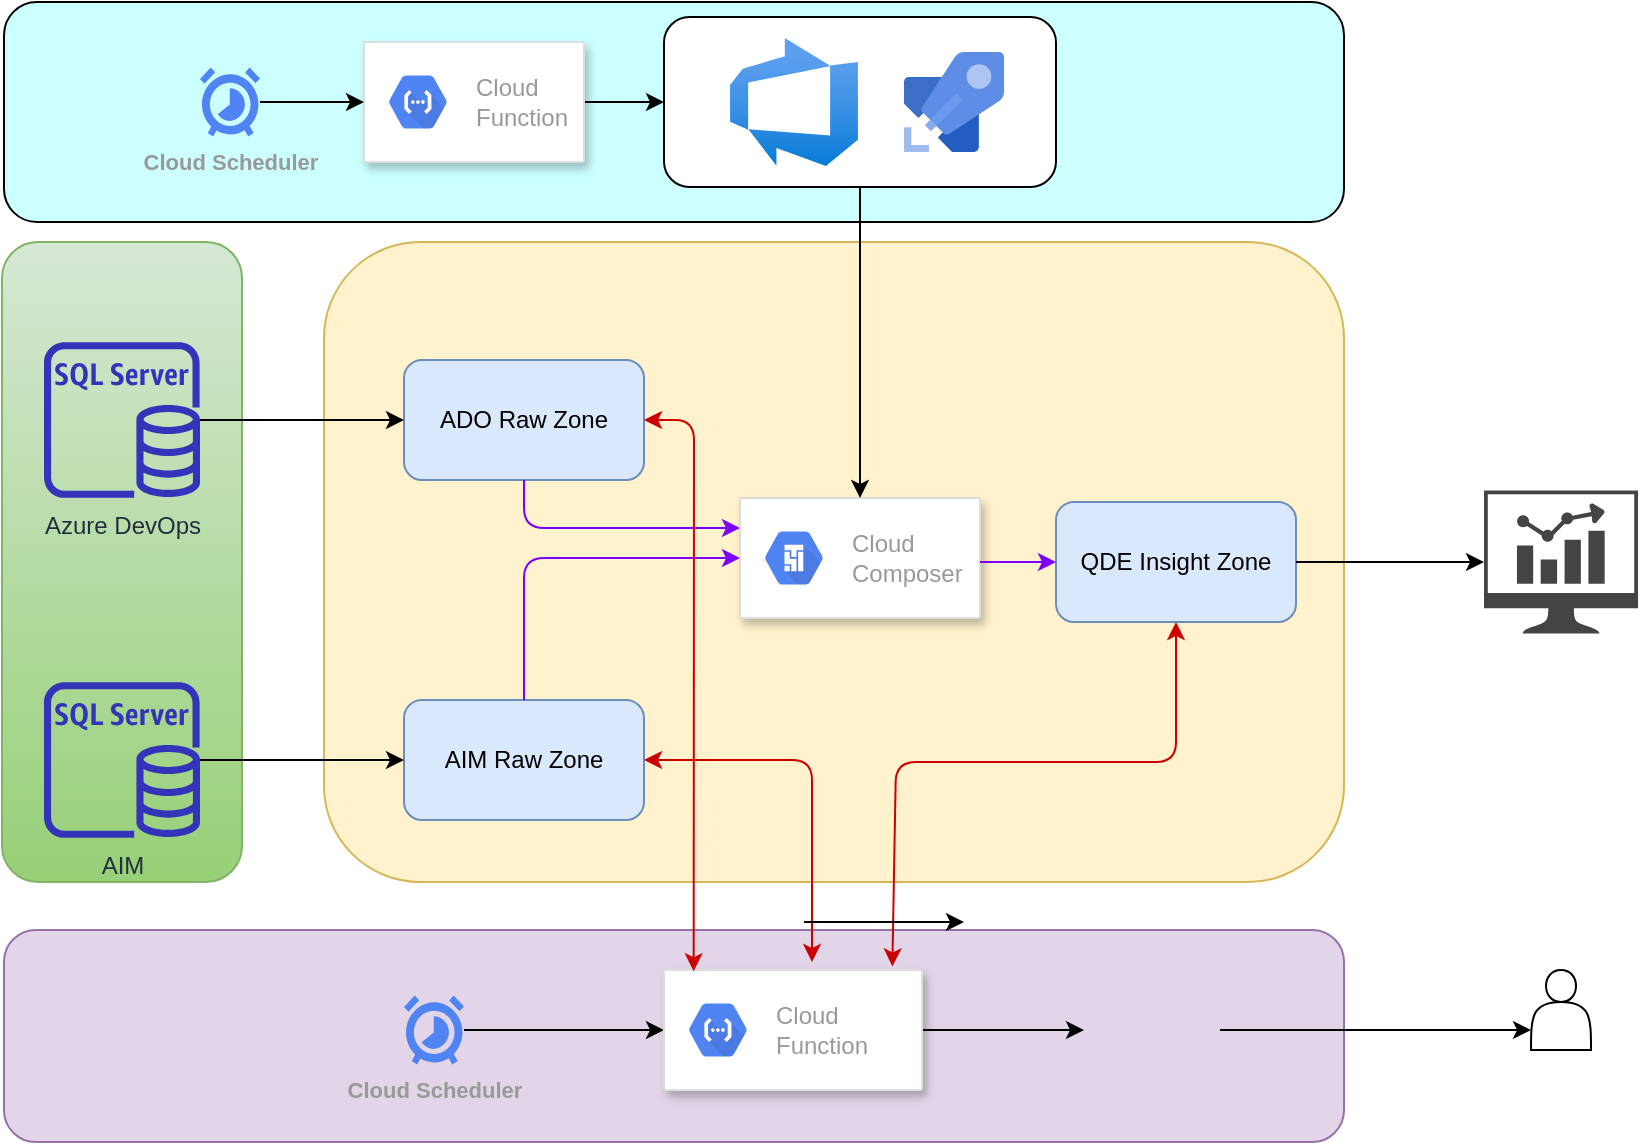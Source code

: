 <mxfile version="20.7.3" type="github">
  <diagram id="429hA1Kqt_Is7c8gla72" name="Page-1">
    <mxGraphModel dx="1647" dy="895" grid="1" gridSize="10" guides="1" tooltips="1" connect="1" arrows="1" fold="1" page="1" pageScale="1" pageWidth="827" pageHeight="1169" math="0" shadow="0">
      <root>
        <mxCell id="0" />
        <mxCell id="1" parent="0" />
        <mxCell id="AEHtjtleVQ5ihHSGOXC3-55" value="" style="rounded=1;whiteSpace=wrap;html=1;shadow=0;glass=0;sketch=0;fillColor=#CCFFFF;" parent="1" vertex="1">
          <mxGeometry x="10" width="670" height="110" as="geometry" />
        </mxCell>
        <mxCell id="AEHtjtleVQ5ihHSGOXC3-54" value="" style="rounded=1;whiteSpace=wrap;html=1;shadow=0;glass=0;sketch=0;fillColor=#e1d5e7;strokeColor=#9673a6;" parent="1" vertex="1">
          <mxGeometry x="10" y="464" width="670" height="106" as="geometry" />
        </mxCell>
        <mxCell id="AEHtjtleVQ5ihHSGOXC3-53" value="" style="rounded=1;whiteSpace=wrap;html=1;shadow=0;glass=0;sketch=0;gradientColor=#97d077;fillColor=#d5e8d4;strokeColor=#82b366;" parent="1" vertex="1">
          <mxGeometry x="9" y="120" width="120" height="320" as="geometry" />
        </mxCell>
        <mxCell id="AEHtjtleVQ5ihHSGOXC3-23" value="" style="rounded=1;whiteSpace=wrap;html=1;glass=0;shadow=0;sketch=0;" parent="1" vertex="1">
          <mxGeometry x="340" y="7.5" width="196" height="85" as="geometry" />
        </mxCell>
        <object label="Azure DevOps" id="AEHtjtleVQ5ihHSGOXC3-3">
          <mxCell style="outlineConnect=0;fontColor=#232F3E;gradientColor=none;fillColor=#3334B9;strokeColor=none;dashed=0;verticalLabelPosition=bottom;verticalAlign=top;align=center;html=1;fontSize=12;fontStyle=0;aspect=fixed;pointerEvents=1;shape=mxgraph.aws4.rds_sql_server_instance;" parent="1" vertex="1">
            <mxGeometry x="30" y="170" width="78" height="78" as="geometry" />
          </mxCell>
        </object>
        <object label="AIM" id="AEHtjtleVQ5ihHSGOXC3-4">
          <mxCell style="outlineConnect=0;fontColor=#232F3E;gradientColor=none;fillColor=#3334B9;strokeColor=none;dashed=0;verticalLabelPosition=bottom;verticalAlign=top;align=center;html=1;fontSize=12;fontStyle=0;aspect=fixed;pointerEvents=1;shape=mxgraph.aws4.rds_sql_server_instance;" parent="1" vertex="1">
            <mxGeometry x="30" y="340" width="78" height="78" as="geometry" />
          </mxCell>
        </object>
        <mxCell id="AEHtjtleVQ5ihHSGOXC3-5" value="" style="rounded=1;whiteSpace=wrap;html=1;fillColor=#fff2cc;strokeColor=#d6b656;" parent="1" vertex="1">
          <mxGeometry x="170" y="120" width="510" height="320" as="geometry" />
        </mxCell>
        <mxCell id="AEHtjtleVQ5ihHSGOXC3-6" value="ADO Raw Zone" style="rounded=1;whiteSpace=wrap;html=1;fillColor=#dae8fc;strokeColor=#6c8ebf;" parent="1" vertex="1">
          <mxGeometry x="210" y="179" width="120" height="60" as="geometry" />
        </mxCell>
        <mxCell id="AEHtjtleVQ5ihHSGOXC3-7" value="AIM Raw Zone" style="rounded=1;whiteSpace=wrap;html=1;fillColor=#dae8fc;strokeColor=#6c8ebf;" parent="1" vertex="1">
          <mxGeometry x="210" y="349" width="120" height="60" as="geometry" />
        </mxCell>
        <mxCell id="AEHtjtleVQ5ihHSGOXC3-8" value="" style="endArrow=classic;html=1;" parent="1" source="AEHtjtleVQ5ihHSGOXC3-4" target="AEHtjtleVQ5ihHSGOXC3-7" edge="1">
          <mxGeometry width="50" height="50" relative="1" as="geometry">
            <mxPoint x="340" y="320" as="sourcePoint" />
            <mxPoint x="390" y="270" as="targetPoint" />
          </mxGeometry>
        </mxCell>
        <mxCell id="AEHtjtleVQ5ihHSGOXC3-9" value="" style="edgeStyle=orthogonalEdgeStyle;rounded=0;orthogonalLoop=1;jettySize=auto;html=1;" parent="1" source="AEHtjtleVQ5ihHSGOXC3-3" edge="1">
          <mxGeometry relative="1" as="geometry">
            <mxPoint x="210" y="209" as="targetPoint" />
          </mxGeometry>
        </mxCell>
        <mxCell id="AEHtjtleVQ5ihHSGOXC3-10" value="QDE Insight Zone" style="rounded=1;whiteSpace=wrap;html=1;fillColor=#dae8fc;strokeColor=#6c8ebf;" parent="1" vertex="1">
          <mxGeometry x="536" y="250" width="120" height="60" as="geometry" />
        </mxCell>
        <mxCell id="AEHtjtleVQ5ihHSGOXC3-11" value="" style="endArrow=classic;html=1;exitX=0.5;exitY=1;exitDx=0;exitDy=0;entryX=0;entryY=0.25;entryDx=0;entryDy=0;gradientColor=#d5739d;fillColor=#e6d0de;strokeColor=#7E00FC;" parent="1" source="AEHtjtleVQ5ihHSGOXC3-6" target="AEHtjtleVQ5ihHSGOXC3-24" edge="1">
          <mxGeometry width="50" height="50" relative="1" as="geometry">
            <mxPoint x="340" y="320" as="sourcePoint" />
            <mxPoint x="390" y="270" as="targetPoint" />
            <Array as="points">
              <mxPoint x="270" y="263" />
            </Array>
          </mxGeometry>
        </mxCell>
        <mxCell id="AEHtjtleVQ5ihHSGOXC3-12" value="" style="endArrow=classic;html=1;exitX=0.5;exitY=0;exitDx=0;exitDy=0;entryX=0;entryY=0.5;entryDx=0;entryDy=0;gradientColor=#d5739d;fillColor=#e6d0de;strokeColor=#7E00FC;" parent="1" source="AEHtjtleVQ5ihHSGOXC3-7" target="AEHtjtleVQ5ihHSGOXC3-24" edge="1">
          <mxGeometry width="50" height="50" relative="1" as="geometry">
            <mxPoint x="340" y="320" as="sourcePoint" />
            <mxPoint x="390" y="270" as="targetPoint" />
            <Array as="points">
              <mxPoint x="270" y="278" />
            </Array>
          </mxGeometry>
        </mxCell>
        <mxCell id="AEHtjtleVQ5ihHSGOXC3-21" style="edgeStyle=orthogonalEdgeStyle;rounded=0;orthogonalLoop=1;jettySize=auto;html=1;" parent="1" source="AEHtjtleVQ5ihHSGOXC3-16" edge="1">
          <mxGeometry relative="1" as="geometry">
            <mxPoint x="340" y="50" as="targetPoint" />
          </mxGeometry>
        </mxCell>
        <mxCell id="AEHtjtleVQ5ihHSGOXC3-16" value="" style="strokeColor=#dddddd;shadow=1;strokeWidth=1;rounded=1;absoluteArcSize=1;arcSize=2;" parent="1" vertex="1">
          <mxGeometry x="190" y="20" width="110" height="60" as="geometry" />
        </mxCell>
        <mxCell id="AEHtjtleVQ5ihHSGOXC3-17" value="Cloud&lt;br&gt;Function" style="dashed=0;connectable=0;html=1;fillColor=#5184F3;strokeColor=none;shape=mxgraph.gcp2.hexIcon;prIcon=cloud_functions;part=1;labelPosition=right;verticalLabelPosition=middle;align=left;verticalAlign=middle;spacingLeft=5;fontColor=#999999;fontSize=12;" parent="AEHtjtleVQ5ihHSGOXC3-16" vertex="1">
          <mxGeometry y="0.5" width="44" height="39" relative="1" as="geometry">
            <mxPoint x="5" y="-19.5" as="offset" />
          </mxGeometry>
        </mxCell>
        <mxCell id="AEHtjtleVQ5ihHSGOXC3-19" style="edgeStyle=orthogonalEdgeStyle;rounded=0;orthogonalLoop=1;jettySize=auto;html=1;entryX=0;entryY=0.5;entryDx=0;entryDy=0;" parent="1" source="AEHtjtleVQ5ihHSGOXC3-18" target="AEHtjtleVQ5ihHSGOXC3-16" edge="1">
          <mxGeometry relative="1" as="geometry" />
        </mxCell>
        <mxCell id="AEHtjtleVQ5ihHSGOXC3-18" value="Cloud Scheduler" style="html=1;fillColor=#5184F3;strokeColor=none;verticalAlign=top;labelPosition=center;verticalLabelPosition=bottom;align=center;fontSize=11;fontStyle=1;fontColor=#999999;shape=mxgraph.gcp2.cloud_scheduler" parent="1" vertex="1">
          <mxGeometry x="108" y="32.75" width="30" height="34.5" as="geometry" />
        </mxCell>
        <mxCell id="AEHtjtleVQ5ihHSGOXC3-20" value="" style="aspect=fixed;html=1;points=[];align=center;image;fontSize=12;image=img/lib/azure2/devops/Azure_DevOps.svg;" parent="1" vertex="1">
          <mxGeometry x="373" y="18" width="64" height="64" as="geometry" />
        </mxCell>
        <mxCell id="AEHtjtleVQ5ihHSGOXC3-22" value="" style="aspect=fixed;html=1;points=[];align=center;image;fontSize=12;image=img/lib/mscae/Azure_Pipelines.svg;" parent="1" vertex="1">
          <mxGeometry x="460" y="25" width="50" height="50" as="geometry" />
        </mxCell>
        <mxCell id="AEHtjtleVQ5ihHSGOXC3-24" value="" style="strokeColor=#dddddd;shadow=1;strokeWidth=1;rounded=1;absoluteArcSize=1;arcSize=2;glass=0;sketch=0;" parent="1" vertex="1">
          <mxGeometry x="378" y="248" width="120" height="60" as="geometry" />
        </mxCell>
        <mxCell id="AEHtjtleVQ5ihHSGOXC3-25" value="Cloud&#xa;Composer" style="dashed=0;connectable=0;html=1;fillColor=#5184F3;strokeColor=none;shape=mxgraph.gcp2.hexIcon;prIcon=cloud_composer;part=1;labelPosition=right;verticalLabelPosition=middle;align=left;verticalAlign=middle;spacingLeft=5;fontColor=#999999;fontSize=12;" parent="AEHtjtleVQ5ihHSGOXC3-24" vertex="1">
          <mxGeometry y="0.5" width="44" height="39" relative="1" as="geometry">
            <mxPoint x="5" y="-19.5" as="offset" />
          </mxGeometry>
        </mxCell>
        <mxCell id="AEHtjtleVQ5ihHSGOXC3-26" value="" style="endArrow=classic;html=1;exitX=0.5;exitY=1;exitDx=0;exitDy=0;entryX=0.5;entryY=0;entryDx=0;entryDy=0;" parent="1" source="AEHtjtleVQ5ihHSGOXC3-23" target="AEHtjtleVQ5ihHSGOXC3-24" edge="1">
          <mxGeometry width="50" height="50" relative="1" as="geometry">
            <mxPoint x="340" y="320" as="sourcePoint" />
            <mxPoint x="390" y="270" as="targetPoint" />
          </mxGeometry>
        </mxCell>
        <mxCell id="AEHtjtleVQ5ihHSGOXC3-29" value="" style="endArrow=classic;html=1;exitX=1;exitY=0.533;exitDx=0;exitDy=0;exitPerimeter=0;entryX=0;entryY=0.5;entryDx=0;entryDy=0;gradientColor=#d5739d;fillColor=#e6d0de;strokeColor=#7E00FC;" parent="1" source="AEHtjtleVQ5ihHSGOXC3-24" target="AEHtjtleVQ5ihHSGOXC3-10" edge="1">
          <mxGeometry width="50" height="50" relative="1" as="geometry">
            <mxPoint x="498" y="289" as="sourcePoint" />
            <mxPoint x="548" y="239" as="targetPoint" />
          </mxGeometry>
        </mxCell>
        <mxCell id="AEHtjtleVQ5ihHSGOXC3-30" value="" style="pointerEvents=1;shadow=0;dashed=0;html=1;strokeColor=none;fillColor=#434445;aspect=fixed;labelPosition=center;verticalLabelPosition=bottom;verticalAlign=top;align=center;outlineConnect=0;shape=mxgraph.vvd.nsx_dashboard;rounded=0;glass=0;sketch=0;" parent="1" vertex="1">
          <mxGeometry x="750" y="244.19" width="77.02" height="71.62" as="geometry" />
        </mxCell>
        <mxCell id="AEHtjtleVQ5ihHSGOXC3-31" style="edgeStyle=orthogonalEdgeStyle;rounded=0;orthogonalLoop=1;jettySize=auto;html=1;exitX=1;exitY=0.5;exitDx=0;exitDy=0;" parent="1" source="AEHtjtleVQ5ihHSGOXC3-10" target="AEHtjtleVQ5ihHSGOXC3-30" edge="1">
          <mxGeometry relative="1" as="geometry">
            <Array as="points" />
          </mxGeometry>
        </mxCell>
        <mxCell id="AEHtjtleVQ5ihHSGOXC3-35" style="edgeStyle=orthogonalEdgeStyle;rounded=0;orthogonalLoop=1;jettySize=auto;html=1;" parent="1" source="AEHtjtleVQ5ihHSGOXC3-32" target="AEHtjtleVQ5ihHSGOXC3-33" edge="1">
          <mxGeometry relative="1" as="geometry" />
        </mxCell>
        <mxCell id="AEHtjtleVQ5ihHSGOXC3-32" value="Cloud Scheduler" style="html=1;fillColor=#5184F3;strokeColor=none;verticalAlign=top;labelPosition=center;verticalLabelPosition=bottom;align=center;fontSize=11;fontStyle=1;fontColor=#999999;shape=mxgraph.gcp2.cloud_scheduler" parent="1" vertex="1">
          <mxGeometry x="210" y="496.75" width="30" height="34.5" as="geometry" />
        </mxCell>
        <mxCell id="AEHtjtleVQ5ihHSGOXC3-41" style="edgeStyle=orthogonalEdgeStyle;rounded=0;orthogonalLoop=1;jettySize=auto;html=1;" parent="1" source="AEHtjtleVQ5ihHSGOXC3-33" target="AEHtjtleVQ5ihHSGOXC3-37" edge="1">
          <mxGeometry relative="1" as="geometry" />
        </mxCell>
        <mxCell id="AEHtjtleVQ5ihHSGOXC3-33" value="" style="strokeColor=#dddddd;shadow=1;strokeWidth=1;rounded=1;absoluteArcSize=1;arcSize=2;" parent="1" vertex="1">
          <mxGeometry x="340" y="484" width="129" height="60" as="geometry" />
        </mxCell>
        <mxCell id="AEHtjtleVQ5ihHSGOXC3-34" value="Cloud&lt;br&gt;Function" style="dashed=0;connectable=0;html=1;fillColor=#5184F3;strokeColor=none;shape=mxgraph.gcp2.hexIcon;prIcon=cloud_functions;part=1;labelPosition=right;verticalLabelPosition=middle;align=left;verticalAlign=middle;spacingLeft=5;fontColor=#999999;fontSize=12;" parent="AEHtjtleVQ5ihHSGOXC3-33" vertex="1">
          <mxGeometry y="0.5" width="44" height="39" relative="1" as="geometry">
            <mxPoint x="5" y="-19.5" as="offset" />
          </mxGeometry>
        </mxCell>
        <mxCell id="AEHtjtleVQ5ihHSGOXC3-43" style="edgeStyle=orthogonalEdgeStyle;rounded=0;orthogonalLoop=1;jettySize=auto;html=1;entryX=0;entryY=0.75;entryDx=0;entryDy=0;" parent="1" source="AEHtjtleVQ5ihHSGOXC3-37" target="AEHtjtleVQ5ihHSGOXC3-42" edge="1">
          <mxGeometry relative="1" as="geometry" />
        </mxCell>
        <mxCell id="AEHtjtleVQ5ihHSGOXC3-37" value="" style="shape=image;html=1;verticalAlign=top;verticalLabelPosition=bottom;labelBackgroundColor=#ffffff;imageAspect=0;aspect=fixed;image=https://cdn0.iconfinder.com/data/icons/logos-microsoft-office-365/128/Microsoft_Office-10-128.png;rounded=0;shadow=0;glass=0;sketch=0;" parent="1" vertex="1">
          <mxGeometry x="550" y="480" width="68" height="68" as="geometry" />
        </mxCell>
        <mxCell id="AEHtjtleVQ5ihHSGOXC3-40" value="" style="endArrow=classic;startArrow=classic;html=1;exitX=0.885;exitY=-0.03;exitDx=0;exitDy=0;entryX=0.5;entryY=1;entryDx=0;entryDy=0;exitPerimeter=0;strokeColor=#CC0000;" parent="1" source="AEHtjtleVQ5ihHSGOXC3-33" target="AEHtjtleVQ5ihHSGOXC3-10" edge="1">
          <mxGeometry width="50" height="50" relative="1" as="geometry">
            <mxPoint x="340" y="350" as="sourcePoint" />
            <mxPoint x="390" y="300" as="targetPoint" />
            <Array as="points">
              <mxPoint x="456" y="380" />
              <mxPoint x="596" y="380" />
            </Array>
          </mxGeometry>
        </mxCell>
        <mxCell id="AEHtjtleVQ5ihHSGOXC3-42" value="" style="shape=actor;whiteSpace=wrap;html=1;rounded=0;shadow=0;glass=0;sketch=0;" parent="1" vertex="1">
          <mxGeometry x="773.51" y="484" width="30" height="40" as="geometry" />
        </mxCell>
        <mxCell id="AEHtjtleVQ5ihHSGOXC3-44" value="" style="endArrow=classic;startArrow=classic;html=1;exitX=1;exitY=0.5;exitDx=0;exitDy=0;strokeColor=#CC0000;" parent="1" source="AEHtjtleVQ5ihHSGOXC3-7" edge="1">
          <mxGeometry width="50" height="50" relative="1" as="geometry">
            <mxPoint x="274" y="409" as="sourcePoint" />
            <mxPoint x="414" y="480" as="targetPoint" />
            <Array as="points">
              <mxPoint x="414" y="379" />
            </Array>
          </mxGeometry>
        </mxCell>
        <mxCell id="AEHtjtleVQ5ihHSGOXC3-47" value="" style="endArrow=classic;startArrow=classic;html=1;exitX=1;exitY=0.5;exitDx=0;exitDy=0;entryX=0.115;entryY=0.01;entryDx=0;entryDy=0;entryPerimeter=0;strokeColor=#CC0000;" parent="1" source="AEHtjtleVQ5ihHSGOXC3-6" target="AEHtjtleVQ5ihHSGOXC3-33" edge="1">
          <mxGeometry width="50" height="50" relative="1" as="geometry">
            <mxPoint x="460" y="350" as="sourcePoint" />
            <mxPoint x="510" y="300" as="targetPoint" />
            <Array as="points">
              <mxPoint x="355" y="209" />
            </Array>
          </mxGeometry>
        </mxCell>
        <mxCell id="FUESsn5NbOmJDVb1b3sB-1" value="" style="edgeStyle=none;orthogonalLoop=1;jettySize=auto;html=1;rounded=0;" edge="1" parent="1">
          <mxGeometry width="80" relative="1" as="geometry">
            <mxPoint x="410" y="460" as="sourcePoint" />
            <mxPoint x="490" y="460" as="targetPoint" />
            <Array as="points" />
          </mxGeometry>
        </mxCell>
      </root>
    </mxGraphModel>
  </diagram>
</mxfile>
